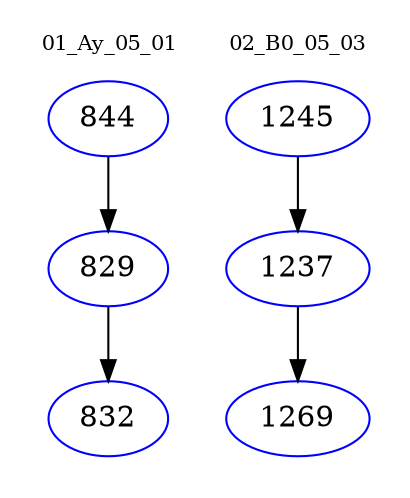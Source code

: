 digraph{
subgraph cluster_0 {
color = white
label = "01_Ay_05_01";
fontsize=10;
T0_844 [label="844", color="blue"]
T0_844 -> T0_829 [color="black"]
T0_829 [label="829", color="blue"]
T0_829 -> T0_832 [color="black"]
T0_832 [label="832", color="blue"]
}
subgraph cluster_1 {
color = white
label = "02_B0_05_03";
fontsize=10;
T1_1245 [label="1245", color="blue"]
T1_1245 -> T1_1237 [color="black"]
T1_1237 [label="1237", color="blue"]
T1_1237 -> T1_1269 [color="black"]
T1_1269 [label="1269", color="blue"]
}
}
